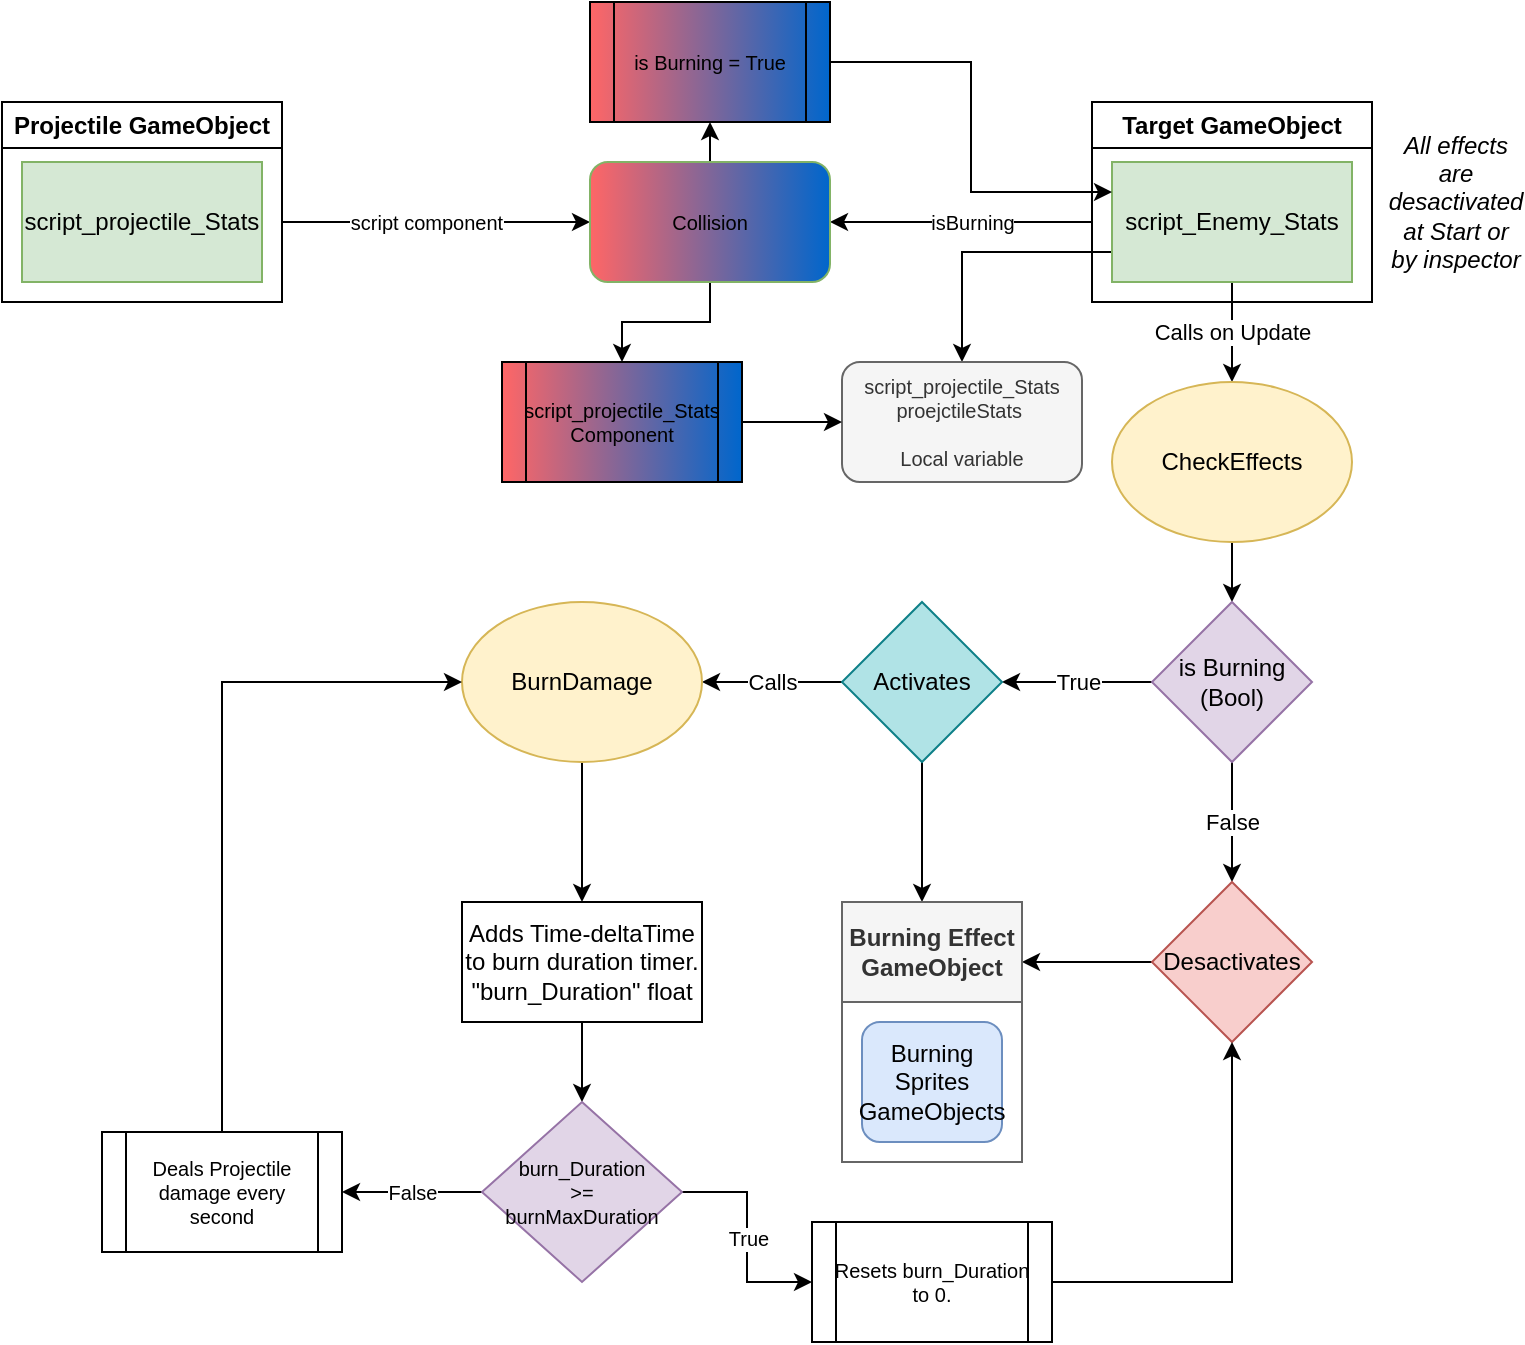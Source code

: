 <mxfile version="20.8.16" type="device"><diagram name="Página-1" id="Jyb4qvluzlWAc-WDCHWF"><mxGraphModel dx="919" dy="751" grid="1" gridSize="10" guides="1" tooltips="1" connect="1" arrows="1" fold="1" page="1" pageScale="1" pageWidth="827" pageHeight="1169" math="0" shadow="0"><root><mxCell id="0"/><mxCell id="1" parent="0"/><mxCell id="3gnNMJ8sTGXAH_LTV_bS-1" value="script_projectile_Stats" style="rounded=0;whiteSpace=wrap;html=1;fillColor=#d5e8d4;strokeColor=#82b366;" parent="1" vertex="1"><mxGeometry x="70" y="90" width="120" height="60" as="geometry"/></mxCell><mxCell id="3gnNMJ8sTGXAH_LTV_bS-7" value="Calls on Update" style="edgeStyle=orthogonalEdgeStyle;rounded=0;orthogonalLoop=1;jettySize=auto;html=1;exitX=0.5;exitY=1;exitDx=0;exitDy=0;" parent="1" source="3gnNMJ8sTGXAH_LTV_bS-2" target="3gnNMJ8sTGXAH_LTV_bS-6" edge="1"><mxGeometry relative="1" as="geometry"/></mxCell><mxCell id="3gnNMJ8sTGXAH_LTV_bS-56" style="edgeStyle=orthogonalEdgeStyle;rounded=0;orthogonalLoop=1;jettySize=auto;html=1;exitX=0;exitY=0.75;exitDx=0;exitDy=0;fontSize=10;" parent="1" source="3gnNMJ8sTGXAH_LTV_bS-2" target="3gnNMJ8sTGXAH_LTV_bS-57" edge="1"><mxGeometry relative="1" as="geometry"><mxPoint x="530" y="190" as="targetPoint"/></mxGeometry></mxCell><mxCell id="3gnNMJ8sTGXAH_LTV_bS-2" value="script_Enemy_Stats" style="rounded=0;whiteSpace=wrap;html=1;fillColor=#d5e8d4;strokeColor=#82b366;" parent="1" vertex="1"><mxGeometry x="615" y="90" width="120" height="60" as="geometry"/></mxCell><mxCell id="3gnNMJ8sTGXAH_LTV_bS-5" value="" style="edgeStyle=orthogonalEdgeStyle;rounded=0;orthogonalLoop=1;jettySize=auto;html=1;exitX=0.5;exitY=1;exitDx=0;exitDy=0;" parent="1" source="3gnNMJ8sTGXAH_LTV_bS-6" target="3gnNMJ8sTGXAH_LTV_bS-4" edge="1"><mxGeometry relative="1" as="geometry"><mxPoint x="675" y="260" as="sourcePoint"/></mxGeometry></mxCell><mxCell id="3gnNMJ8sTGXAH_LTV_bS-15" value="True" style="edgeStyle=orthogonalEdgeStyle;rounded=0;orthogonalLoop=1;jettySize=auto;html=1;exitX=0;exitY=0.5;exitDx=0;exitDy=0;entryX=1;entryY=0.5;entryDx=0;entryDy=0;" parent="1" source="3gnNMJ8sTGXAH_LTV_bS-4" target="3gnNMJ8sTGXAH_LTV_bS-14" edge="1"><mxGeometry relative="1" as="geometry"/></mxCell><mxCell id="3gnNMJ8sTGXAH_LTV_bS-18" value="False" style="edgeStyle=orthogonalEdgeStyle;rounded=0;orthogonalLoop=1;jettySize=auto;html=1;" parent="1" source="3gnNMJ8sTGXAH_LTV_bS-4" target="3gnNMJ8sTGXAH_LTV_bS-17" edge="1"><mxGeometry relative="1" as="geometry"/></mxCell><mxCell id="3gnNMJ8sTGXAH_LTV_bS-4" value="is Burning (Bool)" style="rhombus;whiteSpace=wrap;html=1;fillColor=#e1d5e7;strokeColor=#9673a6;" parent="1" vertex="1"><mxGeometry x="635" y="310" width="80" height="80" as="geometry"/></mxCell><mxCell id="3gnNMJ8sTGXAH_LTV_bS-6" value="CheckEffects" style="ellipse;whiteSpace=wrap;html=1;fillColor=#fff2cc;strokeColor=#d6b656;" parent="1" vertex="1"><mxGeometry x="615" y="200" width="120" height="80" as="geometry"/></mxCell><mxCell id="3gnNMJ8sTGXAH_LTV_bS-16" style="edgeStyle=orthogonalEdgeStyle;rounded=0;orthogonalLoop=1;jettySize=auto;html=1;exitX=0.5;exitY=1;exitDx=0;exitDy=0;entryX=0.5;entryY=0;entryDx=0;entryDy=0;" parent="1" source="3gnNMJ8sTGXAH_LTV_bS-14" edge="1"><mxGeometry relative="1" as="geometry"><mxPoint x="520" y="460" as="targetPoint"/></mxGeometry></mxCell><mxCell id="3gnNMJ8sTGXAH_LTV_bS-28" value="Calls" style="edgeStyle=orthogonalEdgeStyle;rounded=0;orthogonalLoop=1;jettySize=auto;html=1;exitX=0;exitY=0.5;exitDx=0;exitDy=0;entryX=1;entryY=0.5;entryDx=0;entryDy=0;" parent="1" source="3gnNMJ8sTGXAH_LTV_bS-14" target="3gnNMJ8sTGXAH_LTV_bS-27" edge="1"><mxGeometry relative="1" as="geometry"/></mxCell><mxCell id="3gnNMJ8sTGXAH_LTV_bS-14" value="Activates" style="rhombus;whiteSpace=wrap;html=1;fillColor=#b0e3e6;strokeColor=#0e8088;" parent="1" vertex="1"><mxGeometry x="480" y="310" width="80" height="80" as="geometry"/></mxCell><mxCell id="3gnNMJ8sTGXAH_LTV_bS-21" style="edgeStyle=orthogonalEdgeStyle;rounded=0;orthogonalLoop=1;jettySize=auto;html=1;exitX=0;exitY=0.5;exitDx=0;exitDy=0;entryX=1;entryY=0.5;entryDx=0;entryDy=0;" parent="1" source="3gnNMJ8sTGXAH_LTV_bS-17" edge="1"><mxGeometry relative="1" as="geometry"><mxPoint x="570" y="490" as="targetPoint"/></mxGeometry></mxCell><mxCell id="3gnNMJ8sTGXAH_LTV_bS-17" value="Desactivates" style="rhombus;whiteSpace=wrap;html=1;fillColor=#f8cecc;strokeColor=#b85450;" parent="1" vertex="1"><mxGeometry x="635" y="450" width="80" height="80" as="geometry"/></mxCell><mxCell id="3gnNMJ8sTGXAH_LTV_bS-48" value="script component" style="edgeStyle=orthogonalEdgeStyle;rounded=0;orthogonalLoop=1;jettySize=auto;html=1;exitX=1;exitY=0.5;exitDx=0;exitDy=0;entryX=0;entryY=0.5;entryDx=0;entryDy=0;fontSize=10;" parent="1" source="3gnNMJ8sTGXAH_LTV_bS-23" target="3gnNMJ8sTGXAH_LTV_bS-47" edge="1"><mxGeometry relative="1" as="geometry"><Array as="points"><mxPoint x="200" y="120"/></Array></mxGeometry></mxCell><mxCell id="3gnNMJ8sTGXAH_LTV_bS-23" value="Projectile GameObject" style="swimlane;whiteSpace=wrap;html=1;" parent="1" vertex="1"><mxGeometry x="60" y="60" width="140" height="100" as="geometry"/></mxCell><mxCell id="3gnNMJ8sTGXAH_LTV_bS-49" value="isBurning" style="edgeStyle=orthogonalEdgeStyle;rounded=0;orthogonalLoop=1;jettySize=auto;html=1;exitX=0;exitY=0.5;exitDx=0;exitDy=0;entryX=1;entryY=0.5;entryDx=0;entryDy=0;fontSize=10;" parent="1" source="3gnNMJ8sTGXAH_LTV_bS-24" target="3gnNMJ8sTGXAH_LTV_bS-47" edge="1"><mxGeometry relative="1" as="geometry"><Array as="points"><mxPoint x="605" y="120"/></Array></mxGeometry></mxCell><mxCell id="3gnNMJ8sTGXAH_LTV_bS-24" value="Target GameObject" style="swimlane;whiteSpace=wrap;html=1;" parent="1" vertex="1"><mxGeometry x="605" y="60" width="140" height="100" as="geometry"/></mxCell><mxCell id="3gnNMJ8sTGXAH_LTV_bS-25" value="Burning Effect GameObject" style="swimlane;whiteSpace=wrap;html=1;startSize=50;fillColor=#f5f5f5;fontColor=#333333;strokeColor=#666666;" parent="1" vertex="1"><mxGeometry x="480" y="460" width="90" height="130" as="geometry"/></mxCell><mxCell id="3gnNMJ8sTGXAH_LTV_bS-26" value="Burning Sprites GameObjects" style="rounded=1;whiteSpace=wrap;html=1;fillColor=#dae8fc;strokeColor=#6c8ebf;" parent="3gnNMJ8sTGXAH_LTV_bS-25" vertex="1"><mxGeometry x="10" y="60" width="70" height="60" as="geometry"/></mxCell><mxCell id="3gnNMJ8sTGXAH_LTV_bS-31" value="" style="edgeStyle=orthogonalEdgeStyle;rounded=0;orthogonalLoop=1;jettySize=auto;html=1;" parent="1" source="3gnNMJ8sTGXAH_LTV_bS-27" target="3gnNMJ8sTGXAH_LTV_bS-30" edge="1"><mxGeometry relative="1" as="geometry"/></mxCell><mxCell id="3gnNMJ8sTGXAH_LTV_bS-27" value="BurnDamage" style="ellipse;whiteSpace=wrap;html=1;fillColor=#fff2cc;strokeColor=#d6b656;" parent="1" vertex="1"><mxGeometry x="290" y="310" width="120" height="80" as="geometry"/></mxCell><mxCell id="3gnNMJ8sTGXAH_LTV_bS-29" value="All effects are desactivated at Start or by inspector" style="text;html=1;strokeColor=none;fillColor=none;align=center;verticalAlign=middle;whiteSpace=wrap;rounded=0;fontStyle=2" parent="1" vertex="1"><mxGeometry x="757" y="62.5" width="60" height="95" as="geometry"/></mxCell><mxCell id="3gnNMJ8sTGXAH_LTV_bS-33" style="edgeStyle=orthogonalEdgeStyle;rounded=0;orthogonalLoop=1;jettySize=auto;html=1;exitX=0.5;exitY=1;exitDx=0;exitDy=0;entryX=0.5;entryY=0;entryDx=0;entryDy=0;" parent="1" source="3gnNMJ8sTGXAH_LTV_bS-30" target="3gnNMJ8sTGXAH_LTV_bS-32" edge="1"><mxGeometry relative="1" as="geometry"/></mxCell><mxCell id="3gnNMJ8sTGXAH_LTV_bS-30" value="Adds Time-deltaTime to burn duration timer. &quot;burn_Duration&quot; float" style="whiteSpace=wrap;html=1;" parent="1" vertex="1"><mxGeometry x="290" y="460" width="120" height="60" as="geometry"/></mxCell><mxCell id="3gnNMJ8sTGXAH_LTV_bS-39" value="True" style="edgeStyle=orthogonalEdgeStyle;rounded=0;orthogonalLoop=1;jettySize=auto;html=1;exitX=1;exitY=0.5;exitDx=0;exitDy=0;entryX=0;entryY=0.5;entryDx=0;entryDy=0;fontSize=10;" parent="1" source="3gnNMJ8sTGXAH_LTV_bS-32" target="3gnNMJ8sTGXAH_LTV_bS-35" edge="1"><mxGeometry relative="1" as="geometry"/></mxCell><mxCell id="3gnNMJ8sTGXAH_LTV_bS-41" value="False" style="edgeStyle=orthogonalEdgeStyle;rounded=0;orthogonalLoop=1;jettySize=auto;html=1;exitX=0;exitY=0.5;exitDx=0;exitDy=0;entryX=1;entryY=0.5;entryDx=0;entryDy=0;fontSize=10;" parent="1" source="3gnNMJ8sTGXAH_LTV_bS-32" target="3gnNMJ8sTGXAH_LTV_bS-40" edge="1"><mxGeometry relative="1" as="geometry"/></mxCell><mxCell id="3gnNMJ8sTGXAH_LTV_bS-32" value="burn_Duration &lt;br&gt;&amp;gt;= &lt;br&gt;burnMaxDuration" style="rhombus;whiteSpace=wrap;html=1;fontSize=10;fillColor=#e1d5e7;strokeColor=#9673a6;" parent="1" vertex="1"><mxGeometry x="300" y="560" width="100" height="90" as="geometry"/></mxCell><mxCell id="3gnNMJ8sTGXAH_LTV_bS-38" style="edgeStyle=orthogonalEdgeStyle;rounded=0;orthogonalLoop=1;jettySize=auto;html=1;exitX=1;exitY=0.5;exitDx=0;exitDy=0;entryX=0.5;entryY=1;entryDx=0;entryDy=0;fontSize=10;" parent="1" source="3gnNMJ8sTGXAH_LTV_bS-35" target="3gnNMJ8sTGXAH_LTV_bS-17" edge="1"><mxGeometry relative="1" as="geometry"/></mxCell><mxCell id="3gnNMJ8sTGXAH_LTV_bS-35" value="Resets&amp;nbsp;burn_Duration to 0." style="shape=process;whiteSpace=wrap;html=1;backgroundOutline=1;fontSize=10;" parent="1" vertex="1"><mxGeometry x="465" y="620" width="120" height="60" as="geometry"/></mxCell><mxCell id="3gnNMJ8sTGXAH_LTV_bS-42" style="edgeStyle=orthogonalEdgeStyle;rounded=0;orthogonalLoop=1;jettySize=auto;html=1;exitX=0.5;exitY=0;exitDx=0;exitDy=0;entryX=0;entryY=0.5;entryDx=0;entryDy=0;fontSize=10;" parent="1" source="3gnNMJ8sTGXAH_LTV_bS-40" target="3gnNMJ8sTGXAH_LTV_bS-27" edge="1"><mxGeometry relative="1" as="geometry"/></mxCell><mxCell id="3gnNMJ8sTGXAH_LTV_bS-40" value="Deals Projectile damage every second" style="shape=process;whiteSpace=wrap;html=1;backgroundOutline=1;fontSize=10;" parent="1" vertex="1"><mxGeometry x="110" y="575" width="120" height="60" as="geometry"/></mxCell><mxCell id="3gnNMJ8sTGXAH_LTV_bS-62" style="edgeStyle=orthogonalEdgeStyle;rounded=0;orthogonalLoop=1;jettySize=auto;html=1;exitX=0.5;exitY=1;exitDx=0;exitDy=0;entryX=0.5;entryY=0;entryDx=0;entryDy=0;fontSize=10;" parent="1" source="3gnNMJ8sTGXAH_LTV_bS-47" target="3gnNMJ8sTGXAH_LTV_bS-58" edge="1"><mxGeometry relative="1" as="geometry"/></mxCell><mxCell id="3gnNMJ8sTGXAH_LTV_bS-63" style="edgeStyle=orthogonalEdgeStyle;rounded=0;orthogonalLoop=1;jettySize=auto;html=1;exitX=0.5;exitY=0;exitDx=0;exitDy=0;entryX=0.5;entryY=1;entryDx=0;entryDy=0;fontSize=10;" parent="1" source="3gnNMJ8sTGXAH_LTV_bS-47" target="3gnNMJ8sTGXAH_LTV_bS-61" edge="1"><mxGeometry relative="1" as="geometry"/></mxCell><mxCell id="3gnNMJ8sTGXAH_LTV_bS-47" value="Collision" style="rounded=1;whiteSpace=wrap;html=1;fontSize=10;fillColor=#0066CC;gradientColor=#FF6666;strokeColor=#82b366;gradientDirection=west;" parent="1" vertex="1"><mxGeometry x="354" y="90" width="120" height="60" as="geometry"/></mxCell><mxCell id="3gnNMJ8sTGXAH_LTV_bS-57" value="script_projectile_Stats proejctileStats&amp;nbsp;&lt;br&gt;&lt;br&gt;Local variable" style="rounded=1;whiteSpace=wrap;html=1;fontSize=10;gradientDirection=west;fillColor=#f5f5f5;fontColor=#333333;strokeColor=#666666;" parent="1" vertex="1"><mxGeometry x="480" y="190" width="120" height="60" as="geometry"/></mxCell><mxCell id="3gnNMJ8sTGXAH_LTV_bS-65" style="edgeStyle=orthogonalEdgeStyle;rounded=0;orthogonalLoop=1;jettySize=auto;html=1;exitX=1;exitY=0.5;exitDx=0;exitDy=0;fontSize=10;" parent="1" source="3gnNMJ8sTGXAH_LTV_bS-58" target="3gnNMJ8sTGXAH_LTV_bS-57" edge="1"><mxGeometry relative="1" as="geometry"/></mxCell><mxCell id="3gnNMJ8sTGXAH_LTV_bS-58" value="script_projectile_Stats Component" style="shape=process;whiteSpace=wrap;html=1;backgroundOutline=1;fontSize=10;fillColor=#0066CC;gradientColor=#FF6666;gradientDirection=west;" parent="1" vertex="1"><mxGeometry x="310" y="190" width="120" height="60" as="geometry"/></mxCell><mxCell id="3gnNMJ8sTGXAH_LTV_bS-64" style="edgeStyle=orthogonalEdgeStyle;rounded=0;orthogonalLoop=1;jettySize=auto;html=1;exitX=1;exitY=0.5;exitDx=0;exitDy=0;entryX=0;entryY=0.25;entryDx=0;entryDy=0;fontSize=10;" parent="1" source="3gnNMJ8sTGXAH_LTV_bS-61" target="3gnNMJ8sTGXAH_LTV_bS-2" edge="1"><mxGeometry relative="1" as="geometry"/></mxCell><mxCell id="3gnNMJ8sTGXAH_LTV_bS-61" value="is Burning = True" style="shape=process;whiteSpace=wrap;html=1;backgroundOutline=1;fontSize=10;fillColor=#0066CC;gradientColor=#FF6666;gradientDirection=west;" parent="1" vertex="1"><mxGeometry x="354" y="10" width="120" height="60" as="geometry"/></mxCell></root></mxGraphModel></diagram></mxfile>